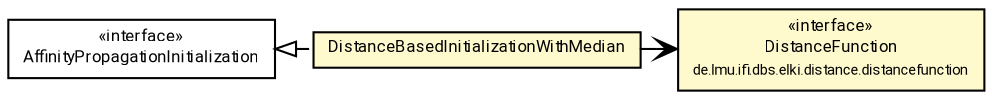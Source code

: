 #!/usr/local/bin/dot
#
# Class diagram 
# Generated by UMLGraph version R5_7_2-60-g0e99a6 (http://www.spinellis.gr/umlgraph/)
#

digraph G {
	graph [fontnames="svg"]
	edge [fontname="Roboto",fontsize=7,labelfontname="Roboto",labelfontsize=7,color="black"];
	node [fontname="Roboto",fontcolor="black",fontsize=8,shape=plaintext,margin=0,width=0,height=0];
	nodesep=0.15;
	ranksep=0.25;
	rankdir=LR;
	// de.lmu.ifi.dbs.elki.algorithm.clustering.affinitypropagation.DistanceBasedInitializationWithMedian<O>
	c3373076 [label=<<table title="de.lmu.ifi.dbs.elki.algorithm.clustering.affinitypropagation.DistanceBasedInitializationWithMedian" border="0" cellborder="1" cellspacing="0" cellpadding="2" bgcolor="lemonChiffon" href="DistanceBasedInitializationWithMedian.html" target="_parent">
		<tr><td><table border="0" cellspacing="0" cellpadding="1">
		<tr><td align="center" balign="center"> <font face="Roboto">DistanceBasedInitializationWithMedian</font> </td></tr>
		</table></td></tr>
		</table>>, URL="DistanceBasedInitializationWithMedian.html"];
	// de.lmu.ifi.dbs.elki.algorithm.clustering.affinitypropagation.AffinityPropagationInitialization<O>
	c3373078 [label=<<table title="de.lmu.ifi.dbs.elki.algorithm.clustering.affinitypropagation.AffinityPropagationInitialization" border="0" cellborder="1" cellspacing="0" cellpadding="2" href="AffinityPropagationInitialization.html" target="_parent">
		<tr><td><table border="0" cellspacing="0" cellpadding="1">
		<tr><td align="center" balign="center"> &#171;interface&#187; </td></tr>
		<tr><td align="center" balign="center"> <font face="Roboto">AffinityPropagationInitialization</font> </td></tr>
		</table></td></tr>
		</table>>, URL="AffinityPropagationInitialization.html"];
	// de.lmu.ifi.dbs.elki.distance.distancefunction.DistanceFunction<O>
	c3373556 [label=<<table title="de.lmu.ifi.dbs.elki.distance.distancefunction.DistanceFunction" border="0" cellborder="1" cellspacing="0" cellpadding="2" bgcolor="LemonChiffon" href="../../../distance/distancefunction/DistanceFunction.html" target="_parent">
		<tr><td><table border="0" cellspacing="0" cellpadding="1">
		<tr><td align="center" balign="center"> &#171;interface&#187; </td></tr>
		<tr><td align="center" balign="center"> <font face="Roboto">DistanceFunction</font> </td></tr>
		<tr><td align="center" balign="center"> <font face="Roboto" point-size="7.0">de.lmu.ifi.dbs.elki.distance.distancefunction</font> </td></tr>
		</table></td></tr>
		</table>>, URL="../../../distance/distancefunction/DistanceFunction.html"];
	// de.lmu.ifi.dbs.elki.algorithm.clustering.affinitypropagation.DistanceBasedInitializationWithMedian<O> implements de.lmu.ifi.dbs.elki.algorithm.clustering.affinitypropagation.AffinityPropagationInitialization<O>
	c3373078 -> c3373076 [arrowtail=empty,style=dashed,dir=back,weight=9];
	// de.lmu.ifi.dbs.elki.algorithm.clustering.affinitypropagation.DistanceBasedInitializationWithMedian<O> navassoc de.lmu.ifi.dbs.elki.distance.distancefunction.DistanceFunction<O>
	c3373076 -> c3373556 [arrowhead=open,weight=1];
}

